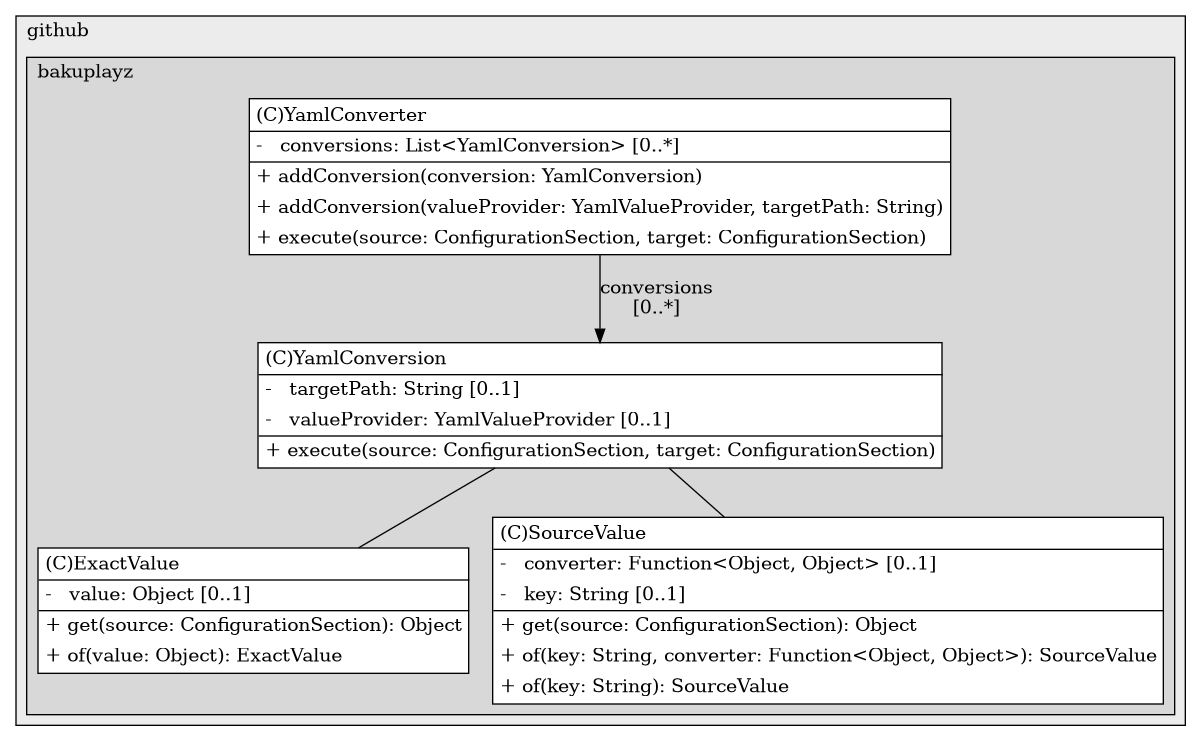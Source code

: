 @startuml

/' diagram meta data start
config=StructureConfiguration;
{
  "projectClassification": {
    "searchMode": "OpenProject", // OpenProject, AllProjects
    "includedProjects": "",
    "pathEndKeywords": "*.impl",
    "isClientPath": "",
    "isClientName": "",
    "isTestPath": "",
    "isTestName": "",
    "isMappingPath": "",
    "isMappingName": "",
    "isDataAccessPath": "",
    "isDataAccessName": "",
    "isDataStructurePath": "",
    "isDataStructureName": "",
    "isInterfaceStructuresPath": "",
    "isInterfaceStructuresName": "",
    "isEntryPointPath": "",
    "isEntryPointName": "",
    "treatFinalFieldsAsMandatory": false
  },
  "graphRestriction": {
    "classPackageExcludeFilter": "",
    "classPackageIncludeFilter": "",
    "classNameExcludeFilter": "",
    "classNameIncludeFilter": "",
    "methodNameExcludeFilter": "",
    "methodNameIncludeFilter": "",
    "removeByInheritance": "", // inheritance/annotation based filtering is done in a second step
    "removeByAnnotation": "",
    "removeByClassPackage": "", // cleanup the graph after inheritance/annotation based filtering is done
    "removeByClassName": "",
    "cutMappings": false,
    "cutEnum": true,
    "cutTests": true,
    "cutClient": true,
    "cutDataAccess": false,
    "cutInterfaceStructures": false,
    "cutDataStructures": false,
    "cutGetterAndSetter": true,
    "cutConstructors": true
  },
  "graphTraversal": {
    "forwardDepth": 3,
    "backwardDepth": 3,
    "classPackageExcludeFilter": "",
    "classPackageIncludeFilter": "",
    "classNameExcludeFilter": "",
    "classNameIncludeFilter": "",
    "methodNameExcludeFilter": "",
    "methodNameIncludeFilter": "",
    "hideMappings": false,
    "hideDataStructures": false,
    "hidePrivateMethods": true,
    "hideInterfaceCalls": true, // indirection: implementation -> interface (is hidden) -> implementation
    "onlyShowApplicationEntryPoints": false, // root node is included
    "useMethodCallsForStructureDiagram": "ForwardOnly" // ForwardOnly, BothDirections, No
  },
  "details": {
    "aggregation": "GroupByClass", // ByClass, GroupByClass, None
    "showClassGenericTypes": true,
    "showMethods": true,
    "showMethodParameterNames": true,
    "showMethodParameterTypes": true,
    "showMethodReturnType": true,
    "showPackageLevels": 2,
    "showDetailedClassStructure": true
  },
  "rootClass": "com.github.bakuplayz.cropclick.configs.converter.base.YamlConverter",
  "extensionCallbackMethod": "" // qualified.class.name#methodName - signature: public static String method(String)
}
diagram meta data end '/



digraph g {
    rankdir="TB"
    splines=polyline
    

'nodes 
subgraph cluster_1245635613 { 
   	label=github
	labeljust=l
	fillcolor="#ececec"
	style=filled
   
   subgraph cluster_1276858162 { 
   	label=bakuplayz
	labeljust=l
	fillcolor="#d8d8d8"
	style=filled
   
   ExactValue1898072641[
	label=<<TABLE BORDER="1" CELLBORDER="0" CELLPADDING="4" CELLSPACING="0">
<TR><TD ALIGN="LEFT" >(C)ExactValue</TD></TR>
<HR/>
<TR><TD ALIGN="LEFT" >-   value: Object [0..1]</TD></TR>
<HR/>
<TR><TD ALIGN="LEFT" >+ get(source: ConfigurationSection): Object</TD></TR>
<TR><TD ALIGN="LEFT" >+ of(value: Object): ExactValue</TD></TR>
</TABLE>>
	style=filled
	margin=0
	shape=plaintext
	fillcolor="#FFFFFF"
];

SourceValue1898072641[
	label=<<TABLE BORDER="1" CELLBORDER="0" CELLPADDING="4" CELLSPACING="0">
<TR><TD ALIGN="LEFT" >(C)SourceValue</TD></TR>
<HR/>
<TR><TD ALIGN="LEFT" >-   converter: Function&lt;Object, Object&gt; [0..1]</TD></TR>
<TR><TD ALIGN="LEFT" >-   key: String [0..1]</TD></TR>
<HR/>
<TR><TD ALIGN="LEFT" >+ get(source: ConfigurationSection): Object</TD></TR>
<TR><TD ALIGN="LEFT" >+ of(key: String, converter: Function&lt;Object, Object&gt;): SourceValue</TD></TR>
<TR><TD ALIGN="LEFT" >+ of(key: String): SourceValue</TD></TR>
</TABLE>>
	style=filled
	margin=0
	shape=plaintext
	fillcolor="#FFFFFF"
];

YamlConversion1898072641[
	label=<<TABLE BORDER="1" CELLBORDER="0" CELLPADDING="4" CELLSPACING="0">
<TR><TD ALIGN="LEFT" >(C)YamlConversion</TD></TR>
<HR/>
<TR><TD ALIGN="LEFT" >-   targetPath: String [0..1]</TD></TR>
<TR><TD ALIGN="LEFT" >-   valueProvider: YamlValueProvider [0..1]</TD></TR>
<HR/>
<TR><TD ALIGN="LEFT" >+ execute(source: ConfigurationSection, target: ConfigurationSection)</TD></TR>
</TABLE>>
	style=filled
	margin=0
	shape=plaintext
	fillcolor="#FFFFFF"
];

YamlConverter1898072641[
	label=<<TABLE BORDER="1" CELLBORDER="0" CELLPADDING="4" CELLSPACING="0">
<TR><TD ALIGN="LEFT" >(C)YamlConverter</TD></TR>
<HR/>
<TR><TD ALIGN="LEFT" >-   conversions: List&lt;YamlConversion&gt; [0..*]</TD></TR>
<HR/>
<TR><TD ALIGN="LEFT" >+ addConversion(conversion: YamlConversion)</TD></TR>
<TR><TD ALIGN="LEFT" >+ addConversion(valueProvider: YamlValueProvider, targetPath: String)</TD></TR>
<TR><TD ALIGN="LEFT" >+ execute(source: ConfigurationSection, target: ConfigurationSection)</TD></TR>
</TABLE>>
	style=filled
	margin=0
	shape=plaintext
	fillcolor="#FFFFFF"
];
} 
} 

'edges    
YamlConversion1898072641 -> ExactValue1898072641[arrowhead=none];
YamlConversion1898072641 -> SourceValue1898072641[arrowhead=none];
YamlConverter1898072641 -> YamlConversion1898072641[label="conversions
[0..*]"];
    
}
@enduml